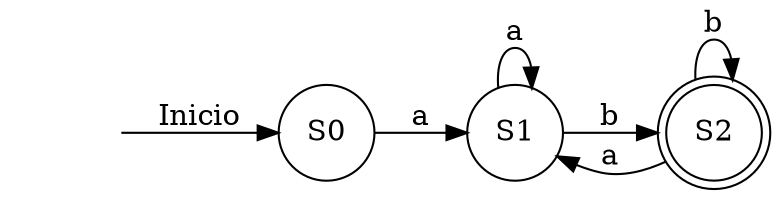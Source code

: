 digraph afd {
rankdir=LR;
"S0"[shape=circle,label="S0"]
"S1"[shape=circle,label="S1"]
"S2"[shape=circle,label="S2"]
"S2"[shape=doublecircle,label="S2"]
"S0"->"S1"[label="a"]
"S1"->"S1"[label="a"]
"S1"->"S2"[label="b"]
"S2"->"S1"[label="a"]
"S2"->"S2"[label="b"]
vacio[shape=none, style=invisible]
vacio -> S0[label="Inicio"]
}